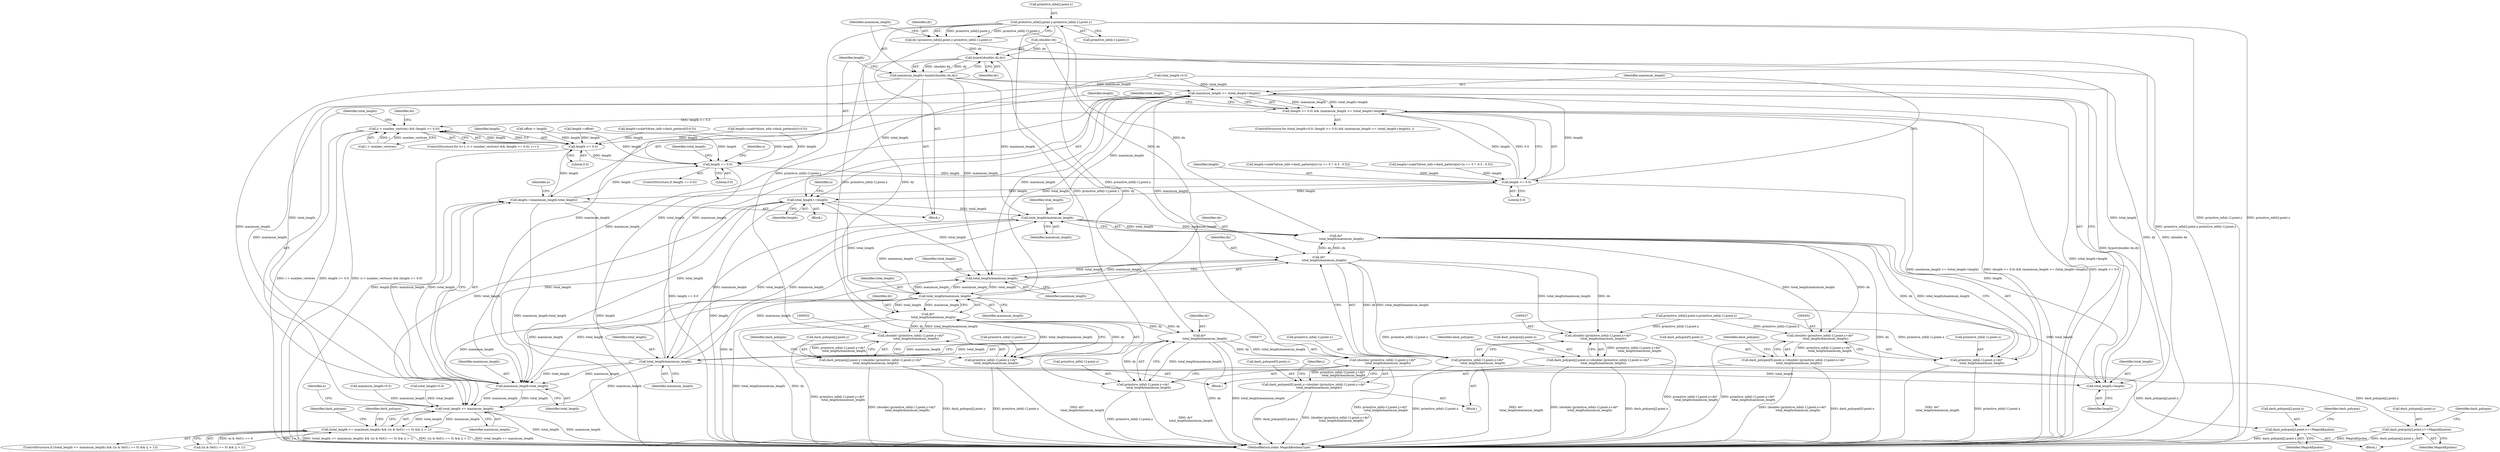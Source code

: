 digraph "0_ImageMagick_726812fa2fa7ce16bcf58f6e115f65427a1c0950_0@array" {
"1000353" [label="(Call,primitive_info[i].point.y-primitive_info[i-1].point.y)"];
"1000351" [label="(Call,dy=primitive_info[i].point.y-primitive_info[i-1].point.y)"];
"1000372" [label="(Call,hypot((double) dx,dy))"];
"1000370" [label="(Call,maximum_length=hypot((double) dx,dy))"];
"1000420" [label="(Call,maximum_length >= (total_length+length))"];
"1000416" [label="(Call,(length >= 0.0) && (maximum_length >= (total_length+length)))"];
"1000322" [label="(Call,(i < number_vertices) && (length >= 0.0))"];
"1000465" [label="(Call,total_length/maximum_length)"];
"1000463" [label="(Call,dx*\n            total_length/maximum_length)"];
"1000451" [label="(Call,(double) (primitive_info[i-1].point.x+dx*\n            total_length/maximum_length))"];
"1000443" [label="(Call,dash_polygon[0].point.x=(double) (primitive_info[i-1].point.x+dx*\n            total_length/maximum_length))"];
"1000453" [label="(Call,primitive_info[i-1].point.x+dx*\n            total_length/maximum_length)"];
"1000538" [label="(Call,dx*\n            total_length/maximum_length)"];
"1000526" [label="(Call,(double) (primitive_info[i-1].point.x+dx*\n            total_length/maximum_length))"];
"1000518" [label="(Call,dash_polygon[j].point.x=(double) (primitive_info[i-1].point.x+dx*\n            total_length/maximum_length))"];
"1000682" [label="(Call,dash_polygon[j].point.x+=MagickEpsilon)"];
"1000528" [label="(Call,primitive_info[i-1].point.x+dx*\n            total_length/maximum_length)"];
"1000490" [label="(Call,total_length/maximum_length)"];
"1000422" [label="(Call,total_length+length)"];
"1000426" [label="(Call,total_length+=length)"];
"1000540" [label="(Call,total_length/maximum_length)"];
"1000565" [label="(Call,total_length/maximum_length)"];
"1000563" [label="(Call,dy*\n            total_length/maximum_length)"];
"1000488" [label="(Call,dy*\n            total_length/maximum_length)"];
"1000476" [label="(Call,(double) (primitive_info[i-1].point.y+dy*\n            total_length/maximum_length))"];
"1000468" [label="(Call,dash_polygon[0].point.y=(double) (primitive_info[i-1].point.y+dy*\n            total_length/maximum_length))"];
"1000478" [label="(Call,primitive_info[i-1].point.y+dy*\n            total_length/maximum_length)"];
"1000551" [label="(Call,(double) (primitive_info[i-1].point.y+dy*\n            total_length/maximum_length))"];
"1000543" [label="(Call,dash_polygon[j].point.y=(double) (primitive_info[i-1].point.y+dy*\n            total_length/maximum_length))"];
"1000691" [label="(Call,dash_polygon[j].point.y+=MagickEpsilon)"];
"1000553" [label="(Call,primitive_info[i-1].point.y+dy*\n            total_length/maximum_length)"];
"1000632" [label="(Call,maximum_length-total_length)"];
"1000630" [label="(Call,length-=(maximum_length-total_length))"];
"1000326" [label="(Call,length >= 0.0)"];
"1000378" [label="(Call,length == 0.0)"];
"1000417" [label="(Call,length >= 0.0)"];
"1000660" [label="(Call,total_length <= maximum_length)"];
"1000659" [label="(Call,(total_length <= maximum_length) && ((n & 0x01) == 0) && (j > 1))"];
"1000465" [label="(Call,total_length/maximum_length)"];
"1000660" [label="(Call,total_length <= maximum_length)"];
"1000491" [label="(Identifier,total_length)"];
"1000443" [label="(Call,dash_polygon[0].point.x=(double) (primitive_info[i-1].point.x+dx*\n            total_length/maximum_length))"];
"1000544" [label="(Call,dash_polygon[j].point.y)"];
"1000420" [label="(Call,maximum_length >= (total_length+length))"];
"1000463" [label="(Call,dx*\n            total_length/maximum_length)"];
"1000416" [label="(Call,(length >= 0.0) && (maximum_length >= (total_length+length)))"];
"1000492" [label="(Identifier,maximum_length)"];
"1000663" [label="(Call,((n & 0x01) == 0) && (j > 1))"];
"1000567" [label="(Identifier,maximum_length)"];
"1000630" [label="(Call,length-=(maximum_length-total_length))"];
"1000417" [label="(Call,length >= 0.0)"];
"1000547" [label="(Identifier,dash_polygon)"];
"1000690" [label="(Identifier,MagickEpsilon)"];
"1000472" [label="(Identifier,dash_polygon)"];
"1000428" [label="(Identifier,length)"];
"1000675" [label="(Identifier,dash_polygon)"];
"1000432" [label="(Identifier,n)"];
"1000553" [label="(Call,primitive_info[i-1].point.y+dy*\n            total_length/maximum_length)"];
"1000519" [label="(Call,dash_polygon[j].point.x)"];
"1000371" [label="(Identifier,maximum_length)"];
"1000497" [label="(Block,)"];
"1000297" [label="(Call,length-=offset)"];
"1000312" [label="(Call,maximum_length=0.0)"];
"1000691" [label="(Call,dash_polygon[j].point.y+=MagickEpsilon)"];
"1000683" [label="(Call,dash_polygon[j].point.x)"];
"1000426" [label="(Call,total_length+=length)"];
"1000322" [label="(Call,(i < number_vertices) && (length >= 0.0))"];
"1000423" [label="(Identifier,total_length)"];
"1000662" [label="(Identifier,maximum_length)"];
"1000361" [label="(Call,primitive_info[i-1].point.y)"];
"1000526" [label="(Call,(double) (primitive_info[i-1].point.x+dx*\n            total_length/maximum_length))"];
"1000564" [label="(Identifier,dy)"];
"1000541" [label="(Identifier,total_length)"];
"1000682" [label="(Call,dash_polygon[j].point.x+=MagickEpsilon)"];
"1000542" [label="(Identifier,maximum_length)"];
"1000565" [label="(Call,total_length/maximum_length)"];
"1000632" [label="(Call,maximum_length-total_length)"];
"1000424" [label="(Identifier,length)"];
"1000333" [label="(Identifier,dx)"];
"1000699" [label="(Identifier,MagickEpsilon)"];
"1000327" [label="(Identifier,length)"];
"1000418" [label="(Identifier,length)"];
"1000554" [label="(Call,primitive_info[i-1].point.y)"];
"1000419" [label="(Literal,0.0)"];
"1000659" [label="(Call,(total_length <= maximum_length) && ((n & 0x01) == 0) && (j > 1))"];
"1000672" [label="(Block,)"];
"1000571" [label="(Identifier,dash_polygon)"];
"1000376" [label="(Identifier,dy)"];
"1000692" [label="(Call,dash_polygon[j].point.y)"];
"1000323" [label="(Call,i < number_vertices)"];
"1000352" [label="(Identifier,dy)"];
"1000326" [label="(Call,length >= 0.0)"];
"1000733" [label="(Identifier,dash_polygon)"];
"1000412" [label="(ControlStructure,for (total_length=0.0; (length >= 0.0) && (maximum_length >= (total_length+length)); ))"];
"1000543" [label="(Call,dash_polygon[j].point.y=(double) (primitive_info[i-1].point.y+dy*\n            total_length/maximum_length))"];
"1000334" [label="(Call,primitive_info[i].point.x-primitive_info[i-1].point.x)"];
"1000427" [label="(Identifier,total_length)"];
"1000444" [label="(Call,dash_polygon[0].point.x)"];
"1000451" [label="(Call,(double) (primitive_info[i-1].point.x+dx*\n            total_length/maximum_length))"];
"1000634" [label="(Identifier,total_length)"];
"1000540" [label="(Call,total_length/maximum_length)"];
"1000379" [label="(Identifier,length)"];
"1000761" [label="(MethodReturn,static MagickBooleanType)"];
"1000613" [label="(Call,length=scale*(draw_info->dash_pattern[n]+(n == 0 ? -0.5 : 0.5)))"];
"1000488" [label="(Call,dy*\n            total_length/maximum_length)"];
"1000476" [label="(Call,(double) (primitive_info[i-1].point.y+dy*\n            total_length/maximum_length))"];
"1000435" [label="(Block,)"];
"1000383" [label="(Identifier,n)"];
"1000380" [label="(Literal,0.0)"];
"1000638" [label="(Identifier,n)"];
"1000695" [label="(Identifier,dash_polygon)"];
"1000377" [label="(ControlStructure,if (length == 0.0))"];
"1000489" [label="(Identifier,dy)"];
"1000315" [label="(Call,total_length=0.0)"];
"1000468" [label="(Call,dash_polygon[0].point.y=(double) (primitive_info[i-1].point.y+dy*\n            total_length/maximum_length))"];
"1000666" [label="(Identifier,n)"];
"1000318" [label="(ControlStructure,for (i=1; (i < number_vertices) && (length >= 0.0); i++))"];
"1000478" [label="(Call,primitive_info[i-1].point.y+dy*\n            total_length/maximum_length)"];
"1000658" [label="(ControlStructure,if ((total_length <= maximum_length) && ((n & 0x01) == 0) && (j > 1)))"];
"1000351" [label="(Call,dy=primitive_info[i].point.y-primitive_info[i-1].point.y)"];
"1000490" [label="(Call,total_length/maximum_length)"];
"1000494" [label="(Identifier,j)"];
"1000518" [label="(Call,dash_polygon[j].point.x=(double) (primitive_info[i-1].point.x+dx*\n            total_length/maximum_length))"];
"1000479" [label="(Call,primitive_info[i-1].point.y)"];
"1000538" [label="(Call,dx*\n            total_length/maximum_length)"];
"1000539" [label="(Identifier,dx)"];
"1000661" [label="(Identifier,total_length)"];
"1000293" [label="(Call,offset < length)"];
"1000633" [label="(Identifier,maximum_length)"];
"1000467" [label="(Identifier,maximum_length)"];
"1000563" [label="(Call,dy*\n            total_length/maximum_length)"];
"1000414" [label="(Identifier,total_length)"];
"1000529" [label="(Call,primitive_info[i-1].point.x)"];
"1000464" [label="(Identifier,dx)"];
"1000378" [label="(Call,length == 0.0)"];
"1000280" [label="(Call,length=scale*(draw_info->dash_pattern[n]+0.5))"];
"1000703" [label="(Identifier,dash_polygon)"];
"1000372" [label="(Call,hypot((double) dx,dy))"];
"1000454" [label="(Call,primitive_info[i-1].point.x)"];
"1000469" [label="(Call,dash_polygon[0].point.y)"];
"1000354" [label="(Call,primitive_info[i].point.y)"];
"1000453" [label="(Call,primitive_info[i-1].point.x+dx*\n            total_length/maximum_length)"];
"1000395" [label="(Call,length=scale*(draw_info->dash_pattern[n]+(n == 0 ? -0.5 : 0.5)))"];
"1000205" [label="(Call,length=scale*(draw_info->dash_pattern[0]-0.5))"];
"1000566" [label="(Identifier,total_length)"];
"1000328" [label="(Literal,0.0)"];
"1000466" [label="(Identifier,total_length)"];
"1000370" [label="(Call,maximum_length=hypot((double) dx,dy))"];
"1000413" [label="(Call,total_length=0.0)"];
"1000528" [label="(Call,primitive_info[i-1].point.x+dx*\n            total_length/maximum_length)"];
"1000425" [label="(Block,)"];
"1000373" [label="(Call,(double) dx)"];
"1000331" [label="(Block,)"];
"1000551" [label="(Call,(double) (primitive_info[i-1].point.y+dy*\n            total_length/maximum_length))"];
"1000631" [label="(Identifier,length)"];
"1000421" [label="(Identifier,maximum_length)"];
"1000422" [label="(Call,total_length+length)"];
"1000353" [label="(Call,primitive_info[i].point.y-primitive_info[i-1].point.y)"];
"1000353" -> "1000351"  [label="AST: "];
"1000353" -> "1000361"  [label="CFG: "];
"1000354" -> "1000353"  [label="AST: "];
"1000361" -> "1000353"  [label="AST: "];
"1000351" -> "1000353"  [label="CFG: "];
"1000353" -> "1000761"  [label="DDG: primitive_info[i-1].point.y"];
"1000353" -> "1000761"  [label="DDG: primitive_info[i].point.y"];
"1000353" -> "1000351"  [label="DDG: primitive_info[i].point.y"];
"1000353" -> "1000351"  [label="DDG: primitive_info[i-1].point.y"];
"1000353" -> "1000476"  [label="DDG: primitive_info[i-1].point.y"];
"1000353" -> "1000478"  [label="DDG: primitive_info[i-1].point.y"];
"1000353" -> "1000551"  [label="DDG: primitive_info[i-1].point.y"];
"1000353" -> "1000553"  [label="DDG: primitive_info[i-1].point.y"];
"1000351" -> "1000331"  [label="AST: "];
"1000352" -> "1000351"  [label="AST: "];
"1000371" -> "1000351"  [label="CFG: "];
"1000351" -> "1000761"  [label="DDG: primitive_info[i].point.y-primitive_info[i-1].point.y"];
"1000351" -> "1000372"  [label="DDG: dy"];
"1000372" -> "1000370"  [label="AST: "];
"1000372" -> "1000376"  [label="CFG: "];
"1000373" -> "1000372"  [label="AST: "];
"1000376" -> "1000372"  [label="AST: "];
"1000370" -> "1000372"  [label="CFG: "];
"1000372" -> "1000761"  [label="DDG: dy"];
"1000372" -> "1000761"  [label="DDG: (double) dx"];
"1000372" -> "1000370"  [label="DDG: (double) dx"];
"1000372" -> "1000370"  [label="DDG: dy"];
"1000373" -> "1000372"  [label="DDG: dx"];
"1000372" -> "1000488"  [label="DDG: dy"];
"1000372" -> "1000563"  [label="DDG: dy"];
"1000370" -> "1000331"  [label="AST: "];
"1000371" -> "1000370"  [label="AST: "];
"1000379" -> "1000370"  [label="CFG: "];
"1000370" -> "1000761"  [label="DDG: hypot((double) dx,dy)"];
"1000370" -> "1000420"  [label="DDG: maximum_length"];
"1000370" -> "1000465"  [label="DDG: maximum_length"];
"1000370" -> "1000540"  [label="DDG: maximum_length"];
"1000370" -> "1000632"  [label="DDG: maximum_length"];
"1000370" -> "1000660"  [label="DDG: maximum_length"];
"1000420" -> "1000416"  [label="AST: "];
"1000420" -> "1000422"  [label="CFG: "];
"1000421" -> "1000420"  [label="AST: "];
"1000422" -> "1000420"  [label="AST: "];
"1000416" -> "1000420"  [label="CFG: "];
"1000420" -> "1000761"  [label="DDG: total_length+length"];
"1000420" -> "1000416"  [label="DDG: maximum_length"];
"1000420" -> "1000416"  [label="DDG: total_length+length"];
"1000565" -> "1000420"  [label="DDG: maximum_length"];
"1000565" -> "1000420"  [label="DDG: total_length"];
"1000490" -> "1000420"  [label="DDG: maximum_length"];
"1000490" -> "1000420"  [label="DDG: total_length"];
"1000413" -> "1000420"  [label="DDG: total_length"];
"1000417" -> "1000420"  [label="DDG: length"];
"1000420" -> "1000465"  [label="DDG: maximum_length"];
"1000420" -> "1000540"  [label="DDG: maximum_length"];
"1000420" -> "1000632"  [label="DDG: maximum_length"];
"1000420" -> "1000660"  [label="DDG: maximum_length"];
"1000416" -> "1000412"  [label="AST: "];
"1000416" -> "1000417"  [label="CFG: "];
"1000417" -> "1000416"  [label="AST: "];
"1000427" -> "1000416"  [label="CFG: "];
"1000631" -> "1000416"  [label="CFG: "];
"1000416" -> "1000761"  [label="DDG: maximum_length >= (total_length+length)"];
"1000416" -> "1000761"  [label="DDG: (length >= 0.0) && (maximum_length >= (total_length+length))"];
"1000416" -> "1000761"  [label="DDG: length >= 0.0"];
"1000416" -> "1000322"  [label="DDG: length >= 0.0"];
"1000417" -> "1000416"  [label="DDG: length"];
"1000417" -> "1000416"  [label="DDG: 0.0"];
"1000322" -> "1000318"  [label="AST: "];
"1000322" -> "1000323"  [label="CFG: "];
"1000322" -> "1000326"  [label="CFG: "];
"1000323" -> "1000322"  [label="AST: "];
"1000326" -> "1000322"  [label="AST: "];
"1000333" -> "1000322"  [label="CFG: "];
"1000661" -> "1000322"  [label="CFG: "];
"1000322" -> "1000761"  [label="DDG: length >= 0.0"];
"1000322" -> "1000761"  [label="DDG: (i < number_vertices) && (length >= 0.0)"];
"1000322" -> "1000761"  [label="DDG: i < number_vertices"];
"1000323" -> "1000322"  [label="DDG: i"];
"1000323" -> "1000322"  [label="DDG: number_vertices"];
"1000326" -> "1000322"  [label="DDG: length"];
"1000326" -> "1000322"  [label="DDG: 0.0"];
"1000465" -> "1000463"  [label="AST: "];
"1000465" -> "1000467"  [label="CFG: "];
"1000466" -> "1000465"  [label="AST: "];
"1000467" -> "1000465"  [label="AST: "];
"1000463" -> "1000465"  [label="CFG: "];
"1000465" -> "1000463"  [label="DDG: total_length"];
"1000465" -> "1000463"  [label="DDG: maximum_length"];
"1000426" -> "1000465"  [label="DDG: total_length"];
"1000565" -> "1000465"  [label="DDG: maximum_length"];
"1000490" -> "1000465"  [label="DDG: maximum_length"];
"1000465" -> "1000490"  [label="DDG: total_length"];
"1000465" -> "1000490"  [label="DDG: maximum_length"];
"1000463" -> "1000453"  [label="AST: "];
"1000464" -> "1000463"  [label="AST: "];
"1000453" -> "1000463"  [label="CFG: "];
"1000463" -> "1000761"  [label="DDG: dx"];
"1000463" -> "1000451"  [label="DDG: dx"];
"1000463" -> "1000451"  [label="DDG: total_length/maximum_length"];
"1000463" -> "1000453"  [label="DDG: dx"];
"1000463" -> "1000453"  [label="DDG: total_length/maximum_length"];
"1000373" -> "1000463"  [label="DDG: dx"];
"1000538" -> "1000463"  [label="DDG: dx"];
"1000463" -> "1000538"  [label="DDG: dx"];
"1000451" -> "1000443"  [label="AST: "];
"1000451" -> "1000453"  [label="CFG: "];
"1000452" -> "1000451"  [label="AST: "];
"1000453" -> "1000451"  [label="AST: "];
"1000443" -> "1000451"  [label="CFG: "];
"1000451" -> "1000761"  [label="DDG: primitive_info[i-1].point.x+dx*\n            total_length/maximum_length"];
"1000451" -> "1000443"  [label="DDG: primitive_info[i-1].point.x+dx*\n            total_length/maximum_length"];
"1000334" -> "1000451"  [label="DDG: primitive_info[i-1].point.x"];
"1000443" -> "1000435"  [label="AST: "];
"1000444" -> "1000443"  [label="AST: "];
"1000472" -> "1000443"  [label="CFG: "];
"1000443" -> "1000761"  [label="DDG: (double) (primitive_info[i-1].point.x+dx*\n            total_length/maximum_length)"];
"1000443" -> "1000761"  [label="DDG: dash_polygon[0].point.x"];
"1000454" -> "1000453"  [label="AST: "];
"1000453" -> "1000761"  [label="DDG: dx*\n            total_length/maximum_length"];
"1000453" -> "1000761"  [label="DDG: primitive_info[i-1].point.x"];
"1000334" -> "1000453"  [label="DDG: primitive_info[i-1].point.x"];
"1000538" -> "1000528"  [label="AST: "];
"1000538" -> "1000540"  [label="CFG: "];
"1000539" -> "1000538"  [label="AST: "];
"1000540" -> "1000538"  [label="AST: "];
"1000528" -> "1000538"  [label="CFG: "];
"1000538" -> "1000761"  [label="DDG: dx"];
"1000538" -> "1000526"  [label="DDG: dx"];
"1000538" -> "1000526"  [label="DDG: total_length/maximum_length"];
"1000538" -> "1000528"  [label="DDG: dx"];
"1000538" -> "1000528"  [label="DDG: total_length/maximum_length"];
"1000373" -> "1000538"  [label="DDG: dx"];
"1000540" -> "1000538"  [label="DDG: total_length"];
"1000540" -> "1000538"  [label="DDG: maximum_length"];
"1000526" -> "1000518"  [label="AST: "];
"1000526" -> "1000528"  [label="CFG: "];
"1000527" -> "1000526"  [label="AST: "];
"1000528" -> "1000526"  [label="AST: "];
"1000518" -> "1000526"  [label="CFG: "];
"1000526" -> "1000761"  [label="DDG: primitive_info[i-1].point.x+dx*\n            total_length/maximum_length"];
"1000526" -> "1000518"  [label="DDG: primitive_info[i-1].point.x+dx*\n            total_length/maximum_length"];
"1000334" -> "1000526"  [label="DDG: primitive_info[i-1].point.x"];
"1000518" -> "1000497"  [label="AST: "];
"1000519" -> "1000518"  [label="AST: "];
"1000547" -> "1000518"  [label="CFG: "];
"1000518" -> "1000761"  [label="DDG: dash_polygon[j].point.x"];
"1000518" -> "1000761"  [label="DDG: (double) (primitive_info[i-1].point.x+dx*\n            total_length/maximum_length)"];
"1000518" -> "1000682"  [label="DDG: dash_polygon[j].point.x"];
"1000682" -> "1000672"  [label="AST: "];
"1000682" -> "1000690"  [label="CFG: "];
"1000683" -> "1000682"  [label="AST: "];
"1000690" -> "1000682"  [label="AST: "];
"1000695" -> "1000682"  [label="CFG: "];
"1000682" -> "1000761"  [label="DDG: dash_polygon[j].point.x"];
"1000529" -> "1000528"  [label="AST: "];
"1000528" -> "1000761"  [label="DDG: primitive_info[i-1].point.x"];
"1000528" -> "1000761"  [label="DDG: dx*\n            total_length/maximum_length"];
"1000334" -> "1000528"  [label="DDG: primitive_info[i-1].point.x"];
"1000490" -> "1000488"  [label="AST: "];
"1000490" -> "1000492"  [label="CFG: "];
"1000491" -> "1000490"  [label="AST: "];
"1000492" -> "1000490"  [label="AST: "];
"1000488" -> "1000490"  [label="CFG: "];
"1000490" -> "1000422"  [label="DDG: total_length"];
"1000490" -> "1000426"  [label="DDG: total_length"];
"1000490" -> "1000488"  [label="DDG: total_length"];
"1000490" -> "1000488"  [label="DDG: maximum_length"];
"1000490" -> "1000540"  [label="DDG: maximum_length"];
"1000490" -> "1000632"  [label="DDG: maximum_length"];
"1000490" -> "1000632"  [label="DDG: total_length"];
"1000490" -> "1000660"  [label="DDG: maximum_length"];
"1000422" -> "1000424"  [label="CFG: "];
"1000423" -> "1000422"  [label="AST: "];
"1000424" -> "1000422"  [label="AST: "];
"1000565" -> "1000422"  [label="DDG: total_length"];
"1000413" -> "1000422"  [label="DDG: total_length"];
"1000417" -> "1000422"  [label="DDG: length"];
"1000426" -> "1000425"  [label="AST: "];
"1000426" -> "1000428"  [label="CFG: "];
"1000427" -> "1000426"  [label="AST: "];
"1000428" -> "1000426"  [label="AST: "];
"1000432" -> "1000426"  [label="CFG: "];
"1000426" -> "1000761"  [label="DDG: length"];
"1000417" -> "1000426"  [label="DDG: length"];
"1000565" -> "1000426"  [label="DDG: total_length"];
"1000413" -> "1000426"  [label="DDG: total_length"];
"1000426" -> "1000540"  [label="DDG: total_length"];
"1000426" -> "1000632"  [label="DDG: total_length"];
"1000426" -> "1000660"  [label="DDG: total_length"];
"1000540" -> "1000542"  [label="CFG: "];
"1000541" -> "1000540"  [label="AST: "];
"1000542" -> "1000540"  [label="AST: "];
"1000565" -> "1000540"  [label="DDG: maximum_length"];
"1000540" -> "1000565"  [label="DDG: total_length"];
"1000540" -> "1000565"  [label="DDG: maximum_length"];
"1000565" -> "1000563"  [label="AST: "];
"1000565" -> "1000567"  [label="CFG: "];
"1000566" -> "1000565"  [label="AST: "];
"1000567" -> "1000565"  [label="AST: "];
"1000563" -> "1000565"  [label="CFG: "];
"1000565" -> "1000563"  [label="DDG: total_length"];
"1000565" -> "1000563"  [label="DDG: maximum_length"];
"1000565" -> "1000632"  [label="DDG: maximum_length"];
"1000565" -> "1000632"  [label="DDG: total_length"];
"1000565" -> "1000660"  [label="DDG: maximum_length"];
"1000563" -> "1000553"  [label="AST: "];
"1000564" -> "1000563"  [label="AST: "];
"1000553" -> "1000563"  [label="CFG: "];
"1000563" -> "1000761"  [label="DDG: total_length/maximum_length"];
"1000563" -> "1000761"  [label="DDG: dy"];
"1000563" -> "1000488"  [label="DDG: dy"];
"1000563" -> "1000551"  [label="DDG: dy"];
"1000563" -> "1000551"  [label="DDG: total_length/maximum_length"];
"1000563" -> "1000553"  [label="DDG: dy"];
"1000563" -> "1000553"  [label="DDG: total_length/maximum_length"];
"1000488" -> "1000563"  [label="DDG: dy"];
"1000488" -> "1000478"  [label="AST: "];
"1000489" -> "1000488"  [label="AST: "];
"1000478" -> "1000488"  [label="CFG: "];
"1000488" -> "1000761"  [label="DDG: dy"];
"1000488" -> "1000761"  [label="DDG: total_length/maximum_length"];
"1000488" -> "1000476"  [label="DDG: dy"];
"1000488" -> "1000476"  [label="DDG: total_length/maximum_length"];
"1000488" -> "1000478"  [label="DDG: dy"];
"1000488" -> "1000478"  [label="DDG: total_length/maximum_length"];
"1000476" -> "1000468"  [label="AST: "];
"1000476" -> "1000478"  [label="CFG: "];
"1000477" -> "1000476"  [label="AST: "];
"1000478" -> "1000476"  [label="AST: "];
"1000468" -> "1000476"  [label="CFG: "];
"1000476" -> "1000761"  [label="DDG: primitive_info[i-1].point.y+dy*\n            total_length/maximum_length"];
"1000476" -> "1000468"  [label="DDG: primitive_info[i-1].point.y+dy*\n            total_length/maximum_length"];
"1000468" -> "1000435"  [label="AST: "];
"1000469" -> "1000468"  [label="AST: "];
"1000494" -> "1000468"  [label="CFG: "];
"1000468" -> "1000761"  [label="DDG: (double) (primitive_info[i-1].point.y+dy*\n            total_length/maximum_length)"];
"1000468" -> "1000761"  [label="DDG: dash_polygon[0].point.y"];
"1000479" -> "1000478"  [label="AST: "];
"1000478" -> "1000761"  [label="DDG: dy*\n            total_length/maximum_length"];
"1000478" -> "1000761"  [label="DDG: primitive_info[i-1].point.y"];
"1000551" -> "1000543"  [label="AST: "];
"1000551" -> "1000553"  [label="CFG: "];
"1000552" -> "1000551"  [label="AST: "];
"1000553" -> "1000551"  [label="AST: "];
"1000543" -> "1000551"  [label="CFG: "];
"1000551" -> "1000761"  [label="DDG: primitive_info[i-1].point.y+dy*\n            total_length/maximum_length"];
"1000551" -> "1000543"  [label="DDG: primitive_info[i-1].point.y+dy*\n            total_length/maximum_length"];
"1000543" -> "1000497"  [label="AST: "];
"1000544" -> "1000543"  [label="AST: "];
"1000571" -> "1000543"  [label="CFG: "];
"1000543" -> "1000761"  [label="DDG: (double) (primitive_info[i-1].point.y+dy*\n            total_length/maximum_length)"];
"1000543" -> "1000761"  [label="DDG: dash_polygon[j].point.y"];
"1000543" -> "1000691"  [label="DDG: dash_polygon[j].point.y"];
"1000691" -> "1000672"  [label="AST: "];
"1000691" -> "1000699"  [label="CFG: "];
"1000692" -> "1000691"  [label="AST: "];
"1000699" -> "1000691"  [label="AST: "];
"1000703" -> "1000691"  [label="CFG: "];
"1000691" -> "1000761"  [label="DDG: MagickEpsilon"];
"1000691" -> "1000761"  [label="DDG: dash_polygon[j].point.y"];
"1000554" -> "1000553"  [label="AST: "];
"1000553" -> "1000761"  [label="DDG: dy*\n            total_length/maximum_length"];
"1000553" -> "1000761"  [label="DDG: primitive_info[i-1].point.y"];
"1000632" -> "1000630"  [label="AST: "];
"1000632" -> "1000634"  [label="CFG: "];
"1000633" -> "1000632"  [label="AST: "];
"1000634" -> "1000632"  [label="AST: "];
"1000630" -> "1000632"  [label="CFG: "];
"1000632" -> "1000630"  [label="DDG: maximum_length"];
"1000632" -> "1000630"  [label="DDG: total_length"];
"1000413" -> "1000632"  [label="DDG: total_length"];
"1000632" -> "1000660"  [label="DDG: total_length"];
"1000632" -> "1000660"  [label="DDG: maximum_length"];
"1000630" -> "1000331"  [label="AST: "];
"1000631" -> "1000630"  [label="AST: "];
"1000638" -> "1000630"  [label="CFG: "];
"1000630" -> "1000761"  [label="DDG: maximum_length-total_length"];
"1000630" -> "1000761"  [label="DDG: length"];
"1000630" -> "1000326"  [label="DDG: length"];
"1000630" -> "1000378"  [label="DDG: length"];
"1000417" -> "1000630"  [label="DDG: length"];
"1000326" -> "1000328"  [label="CFG: "];
"1000327" -> "1000326"  [label="AST: "];
"1000328" -> "1000326"  [label="AST: "];
"1000326" -> "1000761"  [label="DDG: length"];
"1000297" -> "1000326"  [label="DDG: length"];
"1000293" -> "1000326"  [label="DDG: length"];
"1000280" -> "1000326"  [label="DDG: length"];
"1000205" -> "1000326"  [label="DDG: length"];
"1000326" -> "1000378"  [label="DDG: length"];
"1000378" -> "1000377"  [label="AST: "];
"1000378" -> "1000380"  [label="CFG: "];
"1000379" -> "1000378"  [label="AST: "];
"1000380" -> "1000378"  [label="AST: "];
"1000383" -> "1000378"  [label="CFG: "];
"1000414" -> "1000378"  [label="CFG: "];
"1000378" -> "1000761"  [label="DDG: length == 0.0"];
"1000297" -> "1000378"  [label="DDG: length"];
"1000293" -> "1000378"  [label="DDG: length"];
"1000280" -> "1000378"  [label="DDG: length"];
"1000205" -> "1000378"  [label="DDG: length"];
"1000378" -> "1000417"  [label="DDG: length"];
"1000417" -> "1000419"  [label="CFG: "];
"1000418" -> "1000417"  [label="AST: "];
"1000419" -> "1000417"  [label="AST: "];
"1000421" -> "1000417"  [label="CFG: "];
"1000395" -> "1000417"  [label="DDG: length"];
"1000613" -> "1000417"  [label="DDG: length"];
"1000660" -> "1000659"  [label="AST: "];
"1000660" -> "1000662"  [label="CFG: "];
"1000661" -> "1000660"  [label="AST: "];
"1000662" -> "1000660"  [label="AST: "];
"1000666" -> "1000660"  [label="CFG: "];
"1000659" -> "1000660"  [label="CFG: "];
"1000660" -> "1000761"  [label="DDG: total_length"];
"1000660" -> "1000761"  [label="DDG: maximum_length"];
"1000660" -> "1000659"  [label="DDG: total_length"];
"1000660" -> "1000659"  [label="DDG: maximum_length"];
"1000315" -> "1000660"  [label="DDG: total_length"];
"1000312" -> "1000660"  [label="DDG: maximum_length"];
"1000659" -> "1000658"  [label="AST: "];
"1000659" -> "1000663"  [label="CFG: "];
"1000663" -> "1000659"  [label="AST: "];
"1000675" -> "1000659"  [label="CFG: "];
"1000733" -> "1000659"  [label="CFG: "];
"1000659" -> "1000761"  [label="DDG: ((n & 0x01) == 0) && (j > 1)"];
"1000659" -> "1000761"  [label="DDG: total_length <= maximum_length"];
"1000659" -> "1000761"  [label="DDG: (total_length <= maximum_length) && ((n & 0x01) == 0) && (j > 1)"];
"1000663" -> "1000659"  [label="DDG: (n & 0x01) == 0"];
"1000663" -> "1000659"  [label="DDG: j > 1"];
}
